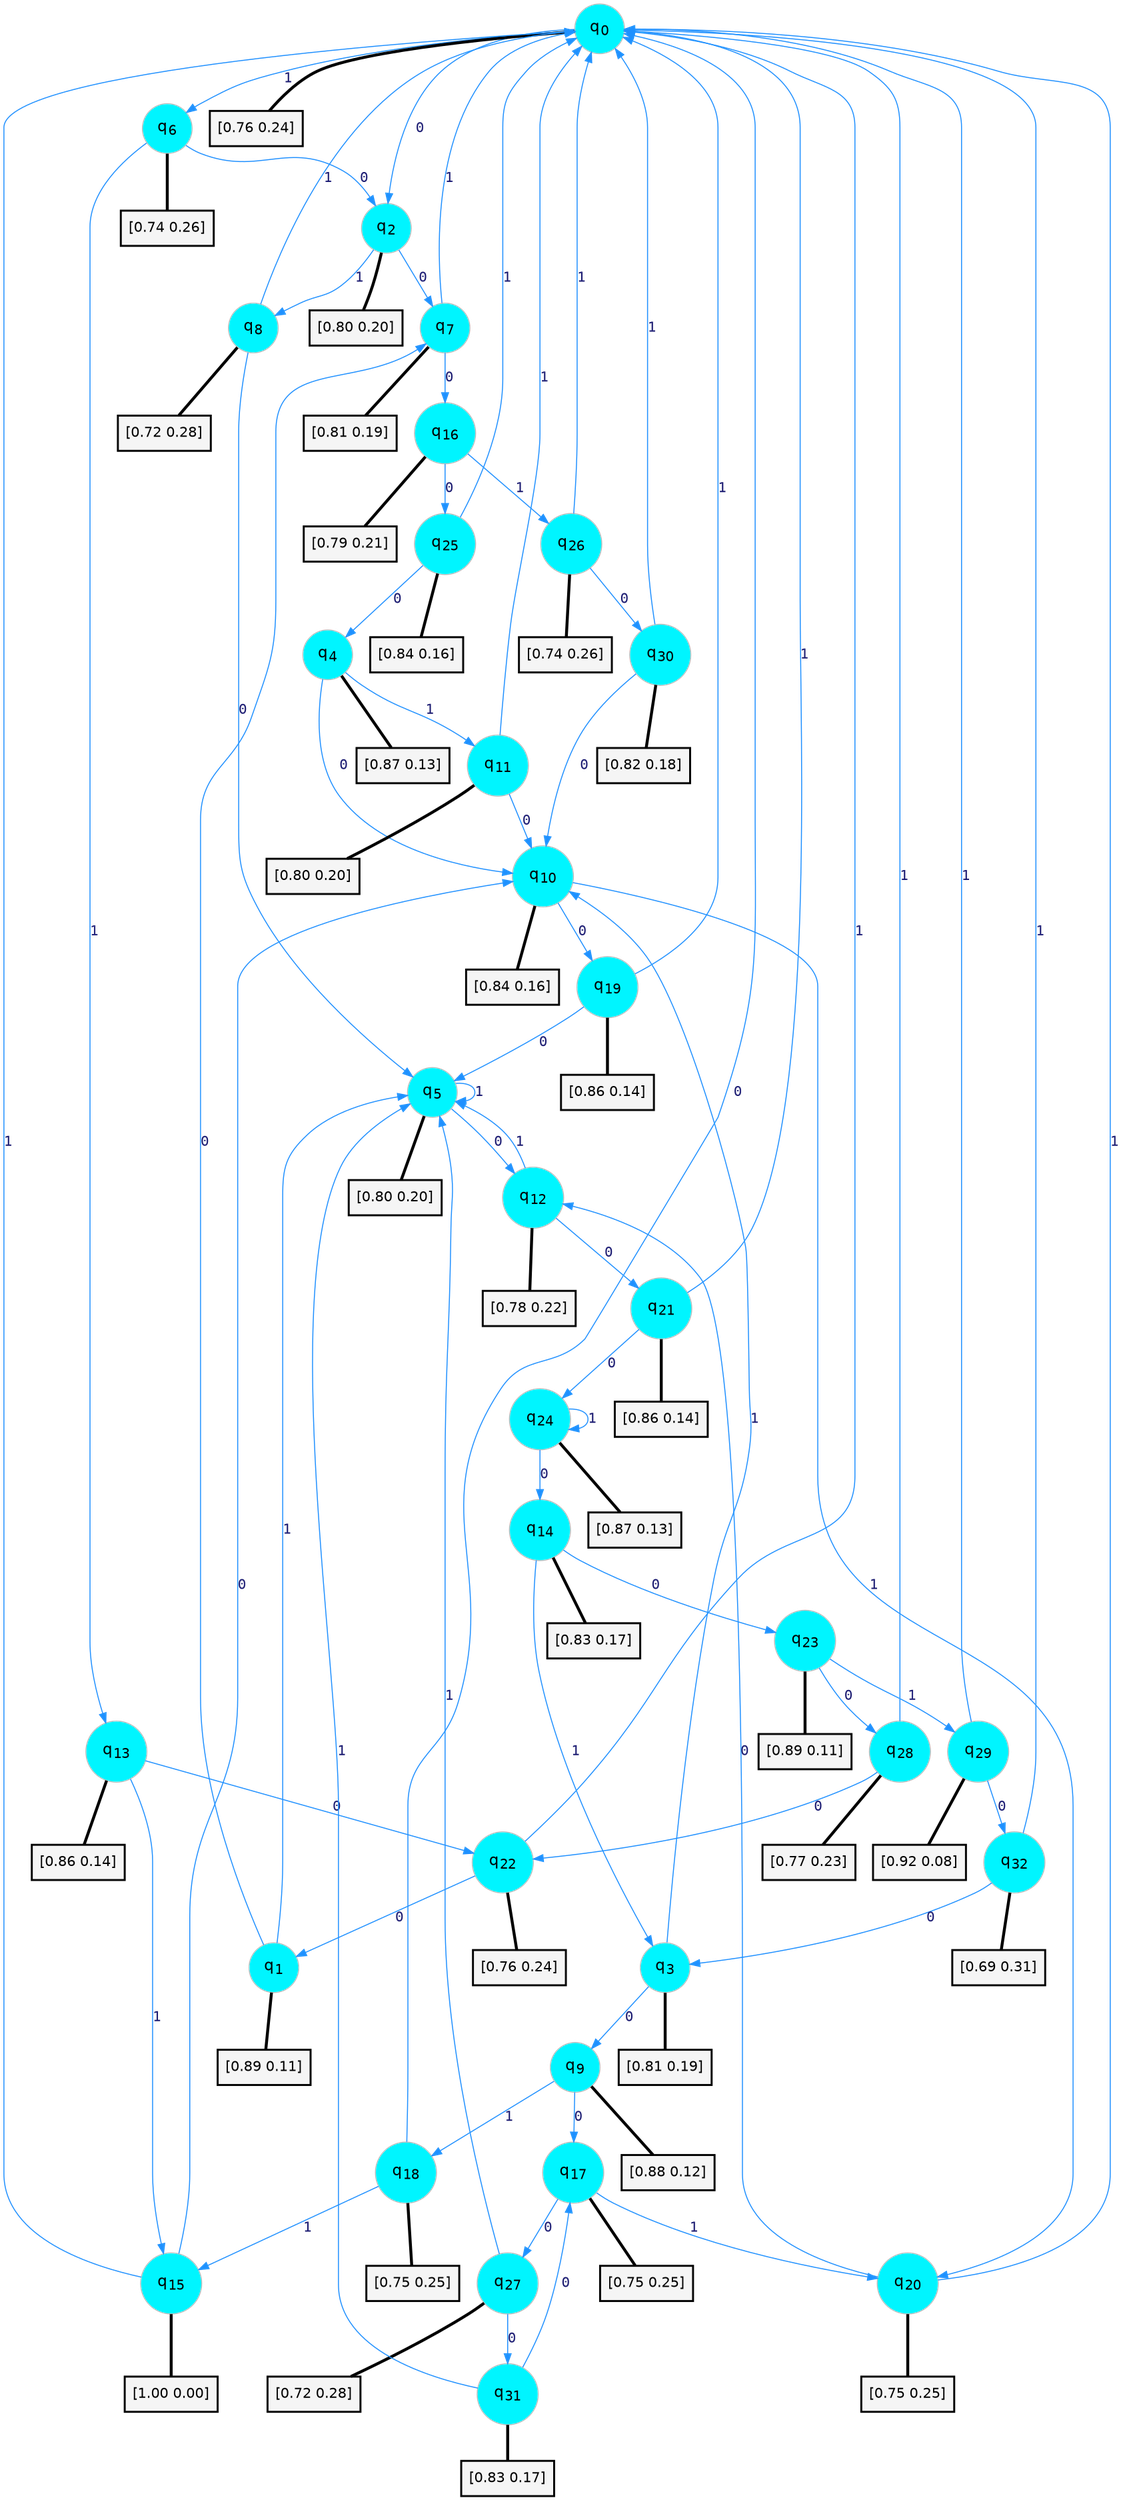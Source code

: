 digraph G {
graph [
bgcolor=transparent, dpi=300, rankdir=TD, size="40,25"];
node [
color=gray, fillcolor=turquoise1, fontcolor=black, fontname=Helvetica, fontsize=16, fontweight=bold, shape=circle, style=filled];
edge [
arrowsize=1, color=dodgerblue1, fontcolor=midnightblue, fontname=courier, fontweight=bold, penwidth=1, style=solid, weight=20];
0[label=<q<SUB>0</SUB>>];
1[label=<q<SUB>1</SUB>>];
2[label=<q<SUB>2</SUB>>];
3[label=<q<SUB>3</SUB>>];
4[label=<q<SUB>4</SUB>>];
5[label=<q<SUB>5</SUB>>];
6[label=<q<SUB>6</SUB>>];
7[label=<q<SUB>7</SUB>>];
8[label=<q<SUB>8</SUB>>];
9[label=<q<SUB>9</SUB>>];
10[label=<q<SUB>10</SUB>>];
11[label=<q<SUB>11</SUB>>];
12[label=<q<SUB>12</SUB>>];
13[label=<q<SUB>13</SUB>>];
14[label=<q<SUB>14</SUB>>];
15[label=<q<SUB>15</SUB>>];
16[label=<q<SUB>16</SUB>>];
17[label=<q<SUB>17</SUB>>];
18[label=<q<SUB>18</SUB>>];
19[label=<q<SUB>19</SUB>>];
20[label=<q<SUB>20</SUB>>];
21[label=<q<SUB>21</SUB>>];
22[label=<q<SUB>22</SUB>>];
23[label=<q<SUB>23</SUB>>];
24[label=<q<SUB>24</SUB>>];
25[label=<q<SUB>25</SUB>>];
26[label=<q<SUB>26</SUB>>];
27[label=<q<SUB>27</SUB>>];
28[label=<q<SUB>28</SUB>>];
29[label=<q<SUB>29</SUB>>];
30[label=<q<SUB>30</SUB>>];
31[label=<q<SUB>31</SUB>>];
32[label=<q<SUB>32</SUB>>];
33[label="[0.76 0.24]", shape=box,fontcolor=black, fontname=Helvetica, fontsize=14, penwidth=2, fillcolor=whitesmoke,color=black];
34[label="[0.89 0.11]", shape=box,fontcolor=black, fontname=Helvetica, fontsize=14, penwidth=2, fillcolor=whitesmoke,color=black];
35[label="[0.80 0.20]", shape=box,fontcolor=black, fontname=Helvetica, fontsize=14, penwidth=2, fillcolor=whitesmoke,color=black];
36[label="[0.81 0.19]", shape=box,fontcolor=black, fontname=Helvetica, fontsize=14, penwidth=2, fillcolor=whitesmoke,color=black];
37[label="[0.87 0.13]", shape=box,fontcolor=black, fontname=Helvetica, fontsize=14, penwidth=2, fillcolor=whitesmoke,color=black];
38[label="[0.80 0.20]", shape=box,fontcolor=black, fontname=Helvetica, fontsize=14, penwidth=2, fillcolor=whitesmoke,color=black];
39[label="[0.74 0.26]", shape=box,fontcolor=black, fontname=Helvetica, fontsize=14, penwidth=2, fillcolor=whitesmoke,color=black];
40[label="[0.81 0.19]", shape=box,fontcolor=black, fontname=Helvetica, fontsize=14, penwidth=2, fillcolor=whitesmoke,color=black];
41[label="[0.72 0.28]", shape=box,fontcolor=black, fontname=Helvetica, fontsize=14, penwidth=2, fillcolor=whitesmoke,color=black];
42[label="[0.88 0.12]", shape=box,fontcolor=black, fontname=Helvetica, fontsize=14, penwidth=2, fillcolor=whitesmoke,color=black];
43[label="[0.84 0.16]", shape=box,fontcolor=black, fontname=Helvetica, fontsize=14, penwidth=2, fillcolor=whitesmoke,color=black];
44[label="[0.80 0.20]", shape=box,fontcolor=black, fontname=Helvetica, fontsize=14, penwidth=2, fillcolor=whitesmoke,color=black];
45[label="[0.78 0.22]", shape=box,fontcolor=black, fontname=Helvetica, fontsize=14, penwidth=2, fillcolor=whitesmoke,color=black];
46[label="[0.86 0.14]", shape=box,fontcolor=black, fontname=Helvetica, fontsize=14, penwidth=2, fillcolor=whitesmoke,color=black];
47[label="[0.83 0.17]", shape=box,fontcolor=black, fontname=Helvetica, fontsize=14, penwidth=2, fillcolor=whitesmoke,color=black];
48[label="[1.00 0.00]", shape=box,fontcolor=black, fontname=Helvetica, fontsize=14, penwidth=2, fillcolor=whitesmoke,color=black];
49[label="[0.79 0.21]", shape=box,fontcolor=black, fontname=Helvetica, fontsize=14, penwidth=2, fillcolor=whitesmoke,color=black];
50[label="[0.75 0.25]", shape=box,fontcolor=black, fontname=Helvetica, fontsize=14, penwidth=2, fillcolor=whitesmoke,color=black];
51[label="[0.75 0.25]", shape=box,fontcolor=black, fontname=Helvetica, fontsize=14, penwidth=2, fillcolor=whitesmoke,color=black];
52[label="[0.86 0.14]", shape=box,fontcolor=black, fontname=Helvetica, fontsize=14, penwidth=2, fillcolor=whitesmoke,color=black];
53[label="[0.75 0.25]", shape=box,fontcolor=black, fontname=Helvetica, fontsize=14, penwidth=2, fillcolor=whitesmoke,color=black];
54[label="[0.86 0.14]", shape=box,fontcolor=black, fontname=Helvetica, fontsize=14, penwidth=2, fillcolor=whitesmoke,color=black];
55[label="[0.76 0.24]", shape=box,fontcolor=black, fontname=Helvetica, fontsize=14, penwidth=2, fillcolor=whitesmoke,color=black];
56[label="[0.89 0.11]", shape=box,fontcolor=black, fontname=Helvetica, fontsize=14, penwidth=2, fillcolor=whitesmoke,color=black];
57[label="[0.87 0.13]", shape=box,fontcolor=black, fontname=Helvetica, fontsize=14, penwidth=2, fillcolor=whitesmoke,color=black];
58[label="[0.84 0.16]", shape=box,fontcolor=black, fontname=Helvetica, fontsize=14, penwidth=2, fillcolor=whitesmoke,color=black];
59[label="[0.74 0.26]", shape=box,fontcolor=black, fontname=Helvetica, fontsize=14, penwidth=2, fillcolor=whitesmoke,color=black];
60[label="[0.72 0.28]", shape=box,fontcolor=black, fontname=Helvetica, fontsize=14, penwidth=2, fillcolor=whitesmoke,color=black];
61[label="[0.77 0.23]", shape=box,fontcolor=black, fontname=Helvetica, fontsize=14, penwidth=2, fillcolor=whitesmoke,color=black];
62[label="[0.92 0.08]", shape=box,fontcolor=black, fontname=Helvetica, fontsize=14, penwidth=2, fillcolor=whitesmoke,color=black];
63[label="[0.82 0.18]", shape=box,fontcolor=black, fontname=Helvetica, fontsize=14, penwidth=2, fillcolor=whitesmoke,color=black];
64[label="[0.83 0.17]", shape=box,fontcolor=black, fontname=Helvetica, fontsize=14, penwidth=2, fillcolor=whitesmoke,color=black];
65[label="[0.69 0.31]", shape=box,fontcolor=black, fontname=Helvetica, fontsize=14, penwidth=2, fillcolor=whitesmoke,color=black];
0->2 [label=0];
0->6 [label=1];
0->33 [arrowhead=none, penwidth=3,color=black];
1->7 [label=0];
1->5 [label=1];
1->34 [arrowhead=none, penwidth=3,color=black];
2->7 [label=0];
2->8 [label=1];
2->35 [arrowhead=none, penwidth=3,color=black];
3->9 [label=0];
3->10 [label=1];
3->36 [arrowhead=none, penwidth=3,color=black];
4->10 [label=0];
4->11 [label=1];
4->37 [arrowhead=none, penwidth=3,color=black];
5->12 [label=0];
5->5 [label=1];
5->38 [arrowhead=none, penwidth=3,color=black];
6->2 [label=0];
6->13 [label=1];
6->39 [arrowhead=none, penwidth=3,color=black];
7->16 [label=0];
7->0 [label=1];
7->40 [arrowhead=none, penwidth=3,color=black];
8->5 [label=0];
8->0 [label=1];
8->41 [arrowhead=none, penwidth=3,color=black];
9->17 [label=0];
9->18 [label=1];
9->42 [arrowhead=none, penwidth=3,color=black];
10->19 [label=0];
10->20 [label=1];
10->43 [arrowhead=none, penwidth=3,color=black];
11->10 [label=0];
11->0 [label=1];
11->44 [arrowhead=none, penwidth=3,color=black];
12->21 [label=0];
12->5 [label=1];
12->45 [arrowhead=none, penwidth=3,color=black];
13->22 [label=0];
13->15 [label=1];
13->46 [arrowhead=none, penwidth=3,color=black];
14->23 [label=0];
14->3 [label=1];
14->47 [arrowhead=none, penwidth=3,color=black];
15->10 [label=0];
15->0 [label=1];
15->48 [arrowhead=none, penwidth=3,color=black];
16->25 [label=0];
16->26 [label=1];
16->49 [arrowhead=none, penwidth=3,color=black];
17->27 [label=0];
17->20 [label=1];
17->50 [arrowhead=none, penwidth=3,color=black];
18->0 [label=0];
18->15 [label=1];
18->51 [arrowhead=none, penwidth=3,color=black];
19->5 [label=0];
19->0 [label=1];
19->52 [arrowhead=none, penwidth=3,color=black];
20->12 [label=0];
20->0 [label=1];
20->53 [arrowhead=none, penwidth=3,color=black];
21->24 [label=0];
21->0 [label=1];
21->54 [arrowhead=none, penwidth=3,color=black];
22->1 [label=0];
22->0 [label=1];
22->55 [arrowhead=none, penwidth=3,color=black];
23->28 [label=0];
23->29 [label=1];
23->56 [arrowhead=none, penwidth=3,color=black];
24->14 [label=0];
24->24 [label=1];
24->57 [arrowhead=none, penwidth=3,color=black];
25->4 [label=0];
25->0 [label=1];
25->58 [arrowhead=none, penwidth=3,color=black];
26->30 [label=0];
26->0 [label=1];
26->59 [arrowhead=none, penwidth=3,color=black];
27->31 [label=0];
27->5 [label=1];
27->60 [arrowhead=none, penwidth=3,color=black];
28->22 [label=0];
28->0 [label=1];
28->61 [arrowhead=none, penwidth=3,color=black];
29->32 [label=0];
29->0 [label=1];
29->62 [arrowhead=none, penwidth=3,color=black];
30->10 [label=0];
30->0 [label=1];
30->63 [arrowhead=none, penwidth=3,color=black];
31->17 [label=0];
31->5 [label=1];
31->64 [arrowhead=none, penwidth=3,color=black];
32->3 [label=0];
32->0 [label=1];
32->65 [arrowhead=none, penwidth=3,color=black];
}

